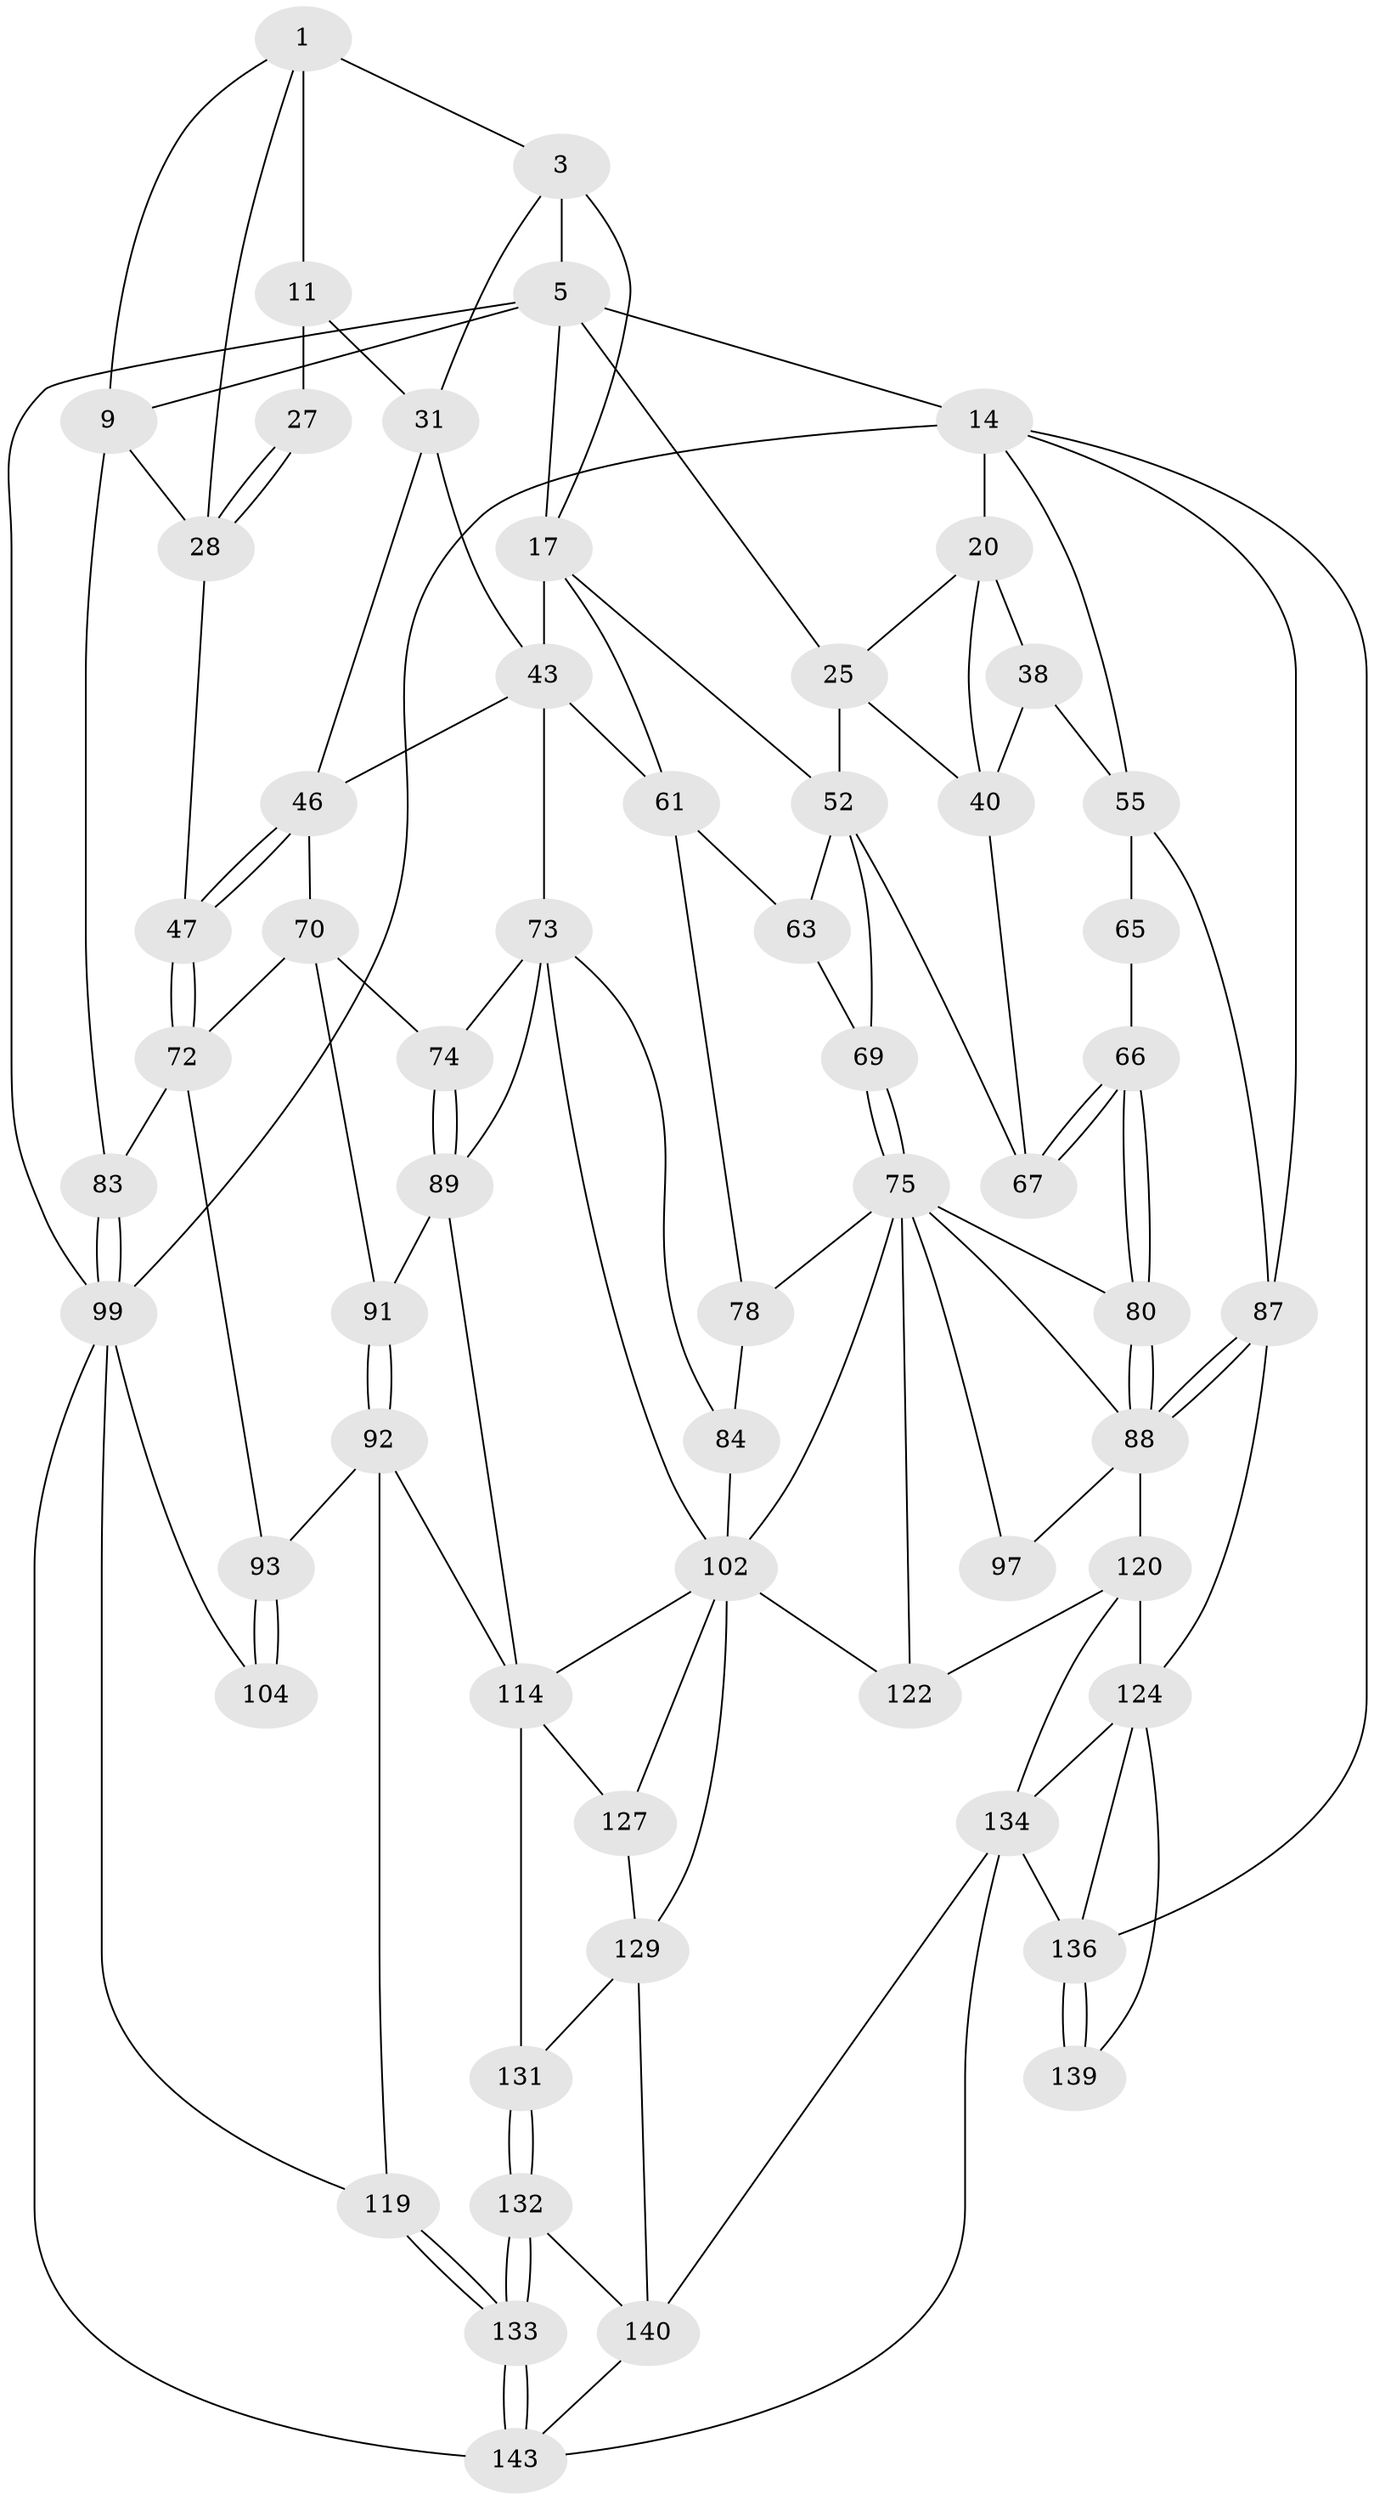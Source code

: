 // original degree distribution, {3: 0.02027027027027027, 5: 0.5337837837837838, 4: 0.22297297297297297, 6: 0.22297297297297297}
// Generated by graph-tools (version 1.1) at 2025/21/03/04/25 18:21:40]
// undirected, 59 vertices, 130 edges
graph export_dot {
graph [start="1"]
  node [color=gray90,style=filled];
  1 [pos="+0.19562400377523476+0",super="+2+7"];
  3 [pos="+0.3548303204051926+0.061139409996091326",super="+4+30"];
  5 [pos="+0.5135909068521596+0",super="+6+13"];
  9 [pos="+0+0",super="+57"];
  11 [pos="+0.26664877299899914+0.08203847440540003",super="+12+32"];
  14 [pos="+0.7141606084988008+0",super="+15"];
  17 [pos="+0.5509467577785769+0.1601302030596901",super="+51+18"];
  20 [pos="+0.8018216878209047+0",super="+23+21"];
  25 [pos="+0.6618262719418576+0.1404977771355266",super="+26+50"];
  27 [pos="+0.1338361793656155+0.1478848569337436",super="+34"];
  28 [pos="+0.10721749550968934+0.15471340225324834",super="+48"];
  31 [pos="+0.3223529630547443+0.17446658378923638",super="+35"];
  38 [pos="+0.8528310873325924+0.15875953088342473",super="+39"];
  40 [pos="+0.8233428899149922+0.23039754747874228",super="+49"];
  43 [pos="+0.41316308124225115+0.2471258172436217",super="+44+58"];
  46 [pos="+0.2407404644477386+0.28546535576094173",super="+60"];
  47 [pos="+0.1295891380392845+0.3446655818187545"];
  52 [pos="+0.6538365777478443+0.2347807252128323",super="+54+53"];
  55 [pos="+1+0.27909074180342053",super="+56+86"];
  61 [pos="+0.4902755841075486+0.3725310549599082",super="+64"];
  63 [pos="+0.5885313485295441+0.3372933335191453"];
  65 [pos="+0.8510177561077007+0.40453648931319347"];
  66 [pos="+0.8311161689860382+0.4183855805527752"];
  67 [pos="+0.802288970365793+0.3850634093153069"];
  69 [pos="+0.6561249280882787+0.3669175282255945"];
  70 [pos="+0.29138802510919476+0.44975948796364834",super="+71"];
  72 [pos="+0.09328259276840746+0.4156111431152578",super="+82"];
  73 [pos="+0.4042370991832886+0.4946202648843353",super="+85"];
  74 [pos="+0.29326236889930707+0.4517113917360344"];
  75 [pos="+0.6842422092653344+0.5037334737152109",super="+81+76"];
  78 [pos="+0.5896742361797713+0.5362632061911383",super="+79"];
  80 [pos="+0.8290783766672054+0.458787544342593"];
  83 [pos="+0+0.4167983804446612"];
  84 [pos="+0.4492802181246655+0.5150019108283652",super="+98"];
  87 [pos="+1+0.5216129279817197",super="+107"];
  88 [pos="+0.9133666683833689+0.5597425194196526",super="+95"];
  89 [pos="+0.30714501641912906+0.5859057780738208",super="+90"];
  91 [pos="+0.2237337372241476+0.5837426908592777"];
  92 [pos="+0.18258953749072224+0.6127814840125145",super="+116"];
  93 [pos="+0.17786721726108046+0.6123447089008501",super="+94"];
  97 [pos="+0.7733417978885359+0.5558330042559104"];
  99 [pos="+0+0.6507626186517776",super="+105+100"];
  102 [pos="+0.47851517139003463+0.6080835714411325",super="+111+103"];
  104 [pos="+0.048304859369129205+0.6657742055902652"];
  114 [pos="+0.2937561673603256+0.6530466025735122",super="+115"];
  119 [pos="+0.12866921543832693+0.7952596648294675"];
  120 [pos="+0.7197618084600514+0.7043284769099496",super="+121+123"];
  122 [pos="+0.6494675095523458+0.8080319743298378"];
  124 [pos="+1+0.7690765372393905",super="+125"];
  127 [pos="+0.35113942085262057+0.7153600841936021"];
  129 [pos="+0.4873100747976492+0.7537007036762985",super="+130"];
  131 [pos="+0.3281679584036324+0.8063761467986504"];
  132 [pos="+0.3252783951251093+0.8764837434901217"];
  133 [pos="+0.12091844529066424+0.910226729934188"];
  134 [pos="+0.7232390954503973+0.8966365410721324",super="+135+138"];
  136 [pos="+0.8952365910597587+0.762946116174725",super="+137"];
  139 [pos="+0.9473022192373914+0.8822088378284112"];
  140 [pos="+0.4421095727655174+0.9567872349579926",super="+141"];
  143 [pos="+0+1",super="+144"];
  1 -- 3;
  1 -- 11 [weight=2];
  1 -- 28;
  1 -- 9;
  3 -- 5;
  3 -- 17 [weight=2];
  3 -- 31;
  5 -- 9;
  5 -- 17;
  5 -- 14 [weight=2];
  5 -- 25;
  5 -- 99;
  9 -- 83;
  9 -- 28;
  11 -- 27 [weight=3];
  11 -- 31 [weight=2];
  14 -- 20;
  14 -- 55;
  14 -- 87;
  14 -- 136;
  14 -- 99;
  17 -- 43 [weight=2];
  17 -- 61;
  17 -- 52;
  20 -- 40;
  20 -- 25;
  20 -- 38 [weight=2];
  25 -- 52 [weight=2];
  25 -- 40;
  27 -- 28;
  27 -- 28;
  28 -- 47;
  31 -- 43;
  31 -- 46;
  38 -- 40;
  38 -- 55;
  40 -- 67;
  43 -- 73;
  43 -- 61;
  43 -- 46;
  46 -- 47;
  46 -- 47;
  46 -- 70;
  47 -- 72;
  47 -- 72;
  52 -- 67;
  52 -- 69;
  52 -- 63;
  55 -- 65 [weight=2];
  55 -- 87;
  61 -- 63;
  61 -- 78;
  63 -- 69;
  65 -- 66;
  66 -- 67;
  66 -- 67;
  66 -- 80;
  66 -- 80;
  69 -- 75;
  69 -- 75;
  70 -- 74;
  70 -- 72;
  70 -- 91;
  72 -- 83;
  72 -- 93;
  73 -- 74;
  73 -- 89;
  73 -- 84;
  73 -- 102;
  74 -- 89;
  74 -- 89;
  75 -- 80;
  75 -- 97 [weight=2];
  75 -- 102;
  75 -- 122;
  75 -- 78;
  75 -- 88;
  78 -- 84 [weight=2];
  80 -- 88;
  80 -- 88;
  83 -- 99;
  83 -- 99;
  84 -- 102;
  87 -- 88;
  87 -- 88;
  87 -- 124;
  88 -- 97;
  88 -- 120 [weight=2];
  89 -- 114;
  89 -- 91;
  91 -- 92;
  91 -- 92;
  92 -- 93;
  92 -- 119;
  92 -- 114;
  93 -- 104 [weight=2];
  93 -- 104;
  99 -- 104;
  99 -- 119;
  99 -- 143;
  102 -- 122;
  102 -- 129;
  102 -- 114;
  102 -- 127;
  114 -- 131;
  114 -- 127;
  119 -- 133;
  119 -- 133;
  120 -- 122;
  120 -- 134;
  120 -- 124;
  124 -- 139;
  124 -- 136;
  124 -- 134;
  127 -- 129;
  129 -- 131;
  129 -- 140;
  131 -- 132;
  131 -- 132;
  132 -- 133;
  132 -- 133;
  132 -- 140;
  133 -- 143;
  133 -- 143;
  134 -- 140 [weight=2];
  134 -- 136 [weight=2];
  134 -- 143;
  136 -- 139 [weight=2];
  136 -- 139;
  140 -- 143;
}
